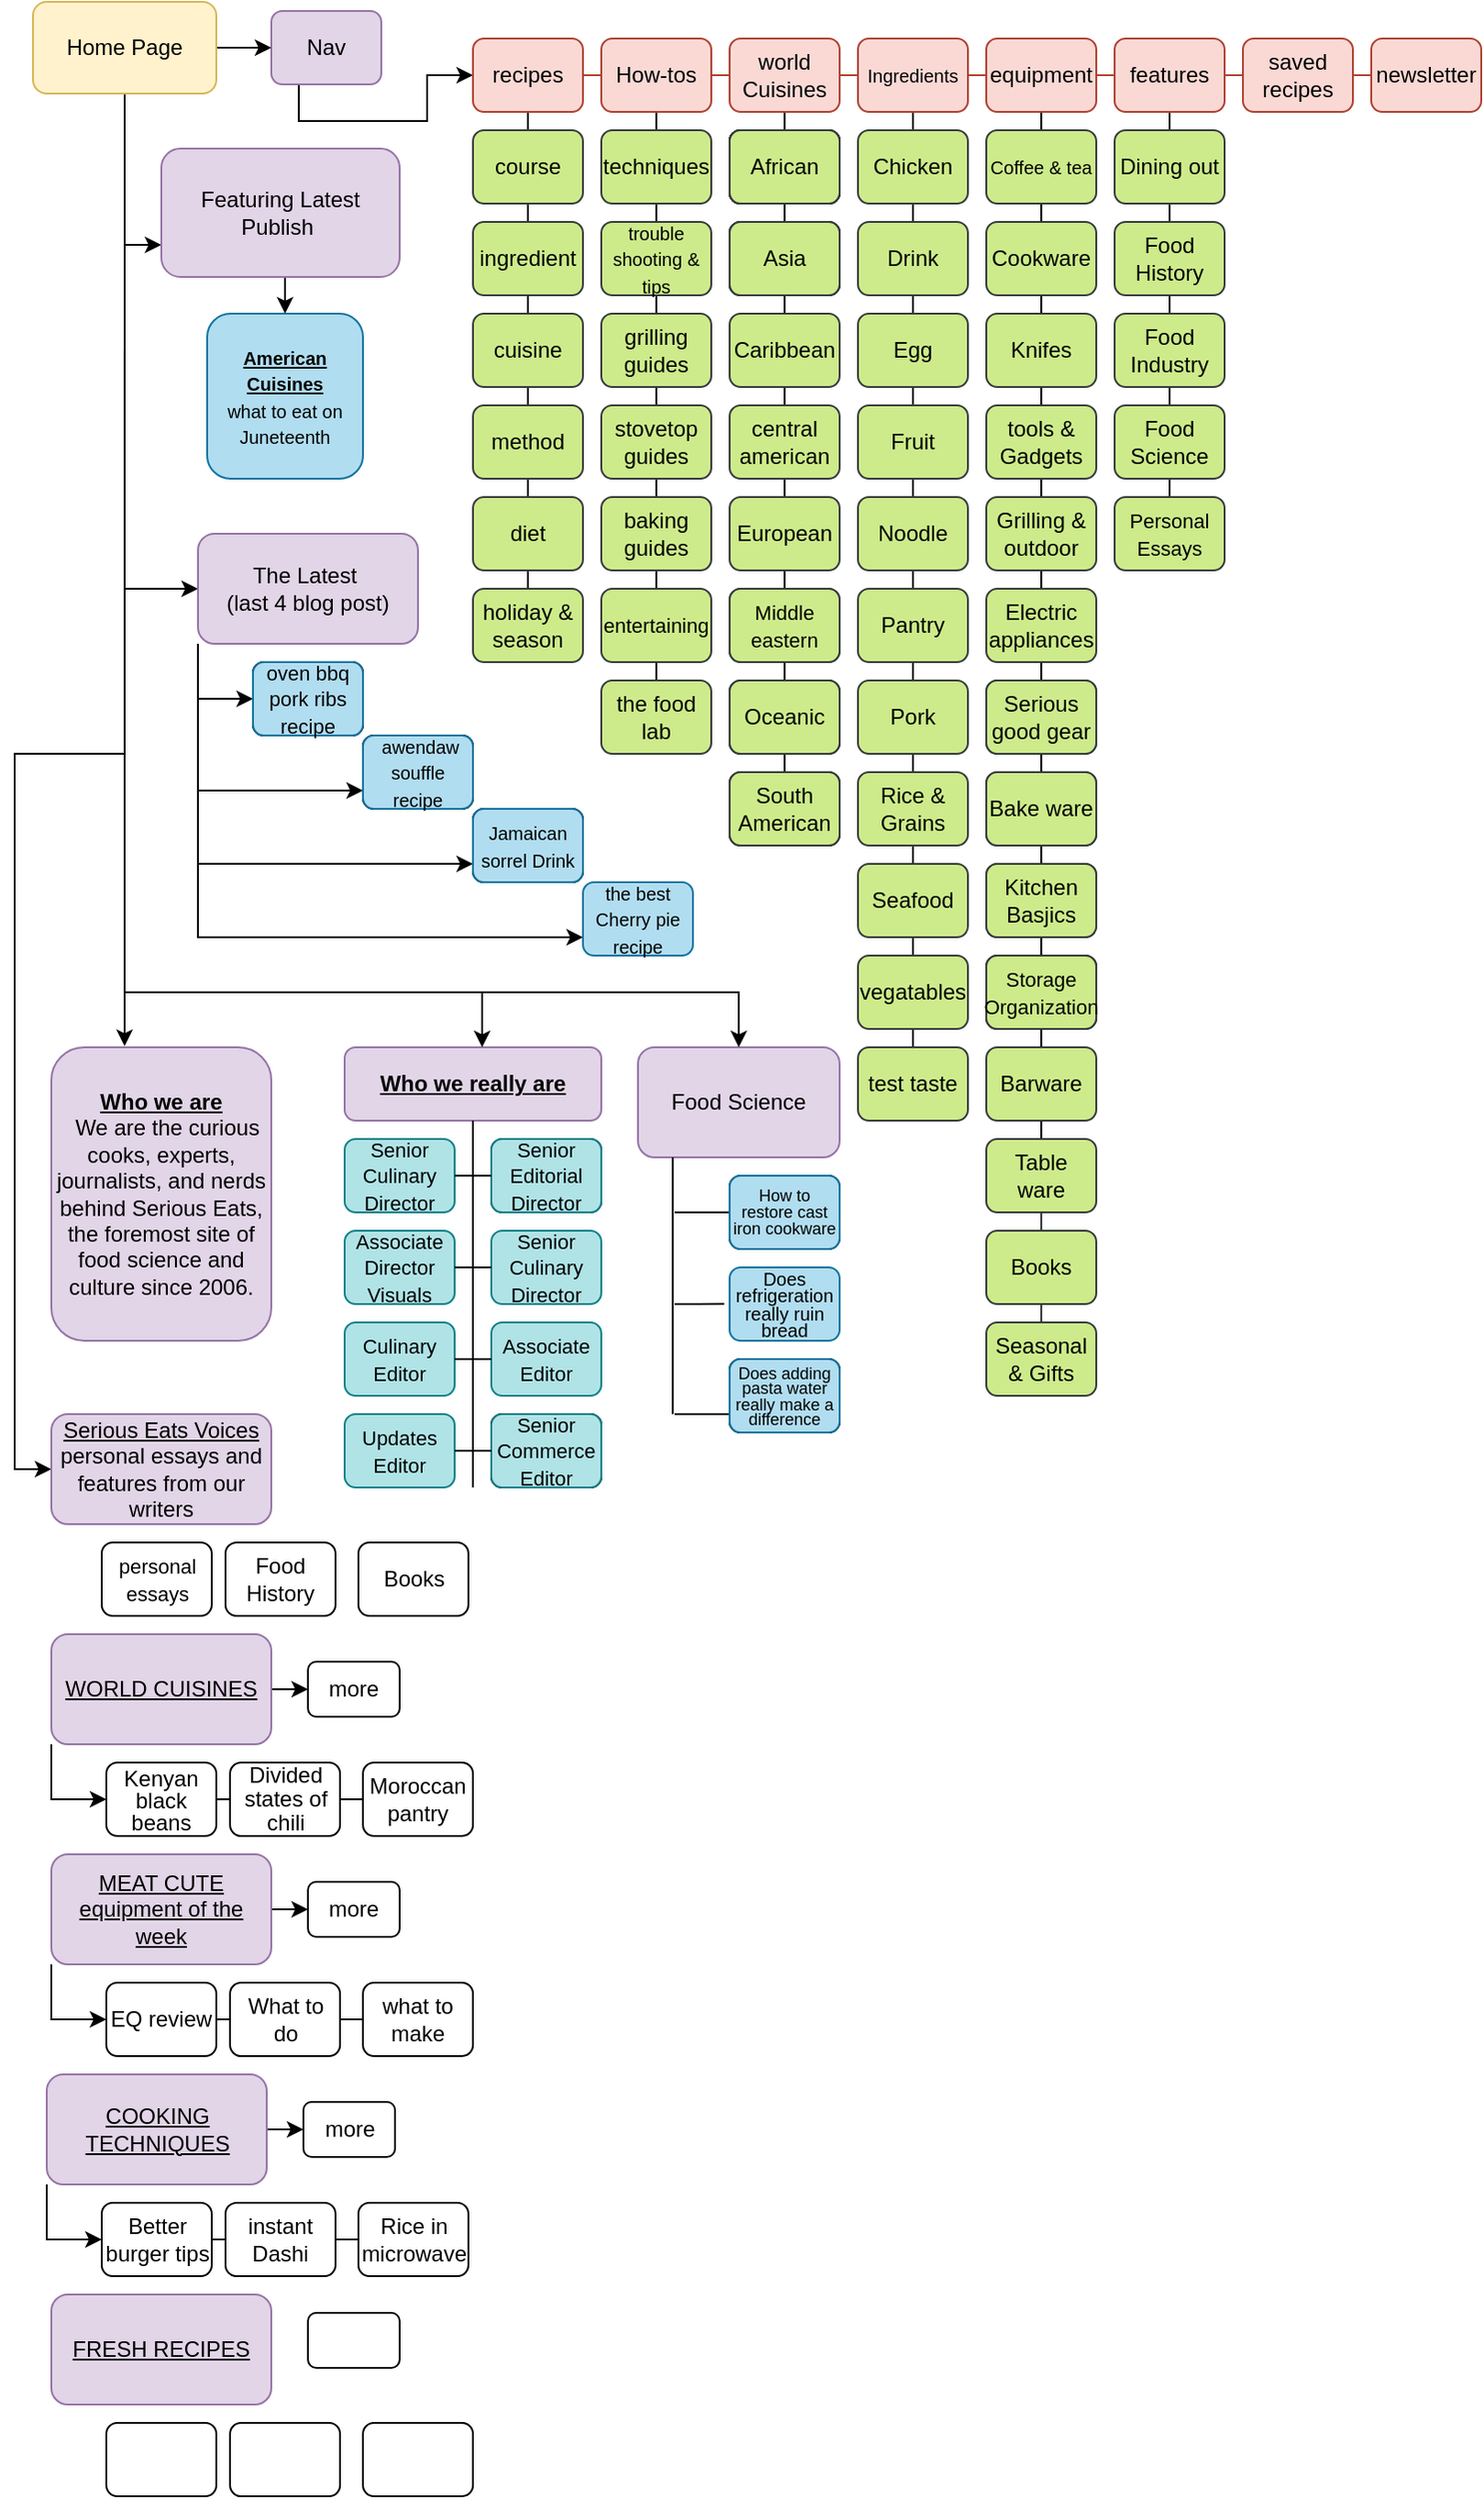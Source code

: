 <mxfile version="21.5.0" type="github">
  <diagram name="Page-1" id="UxIshtgka003ao0sYjYL">
    <mxGraphModel dx="1894" dy="438" grid="1" gridSize="10" guides="1" tooltips="1" connect="1" arrows="0" fold="1" page="1" pageScale="1" pageWidth="1100" pageHeight="1700" math="0" shadow="0">
      <root>
        <mxCell id="0" />
        <mxCell id="1" parent="0" />
        <mxCell id="VxDrKxtzlqHsqCCPACk3-21" style="edgeStyle=orthogonalEdgeStyle;rounded=0;orthogonalLoop=1;jettySize=auto;html=1;exitX=0.25;exitY=1;exitDx=0;exitDy=0;entryX=0;entryY=0.5;entryDx=0;entryDy=0;" parent="1" source="VxDrKxtzlqHsqCCPACk3-6" target="VxDrKxtzlqHsqCCPACk3-16" edge="1">
          <mxGeometry relative="1" as="geometry" />
        </mxCell>
        <mxCell id="VxDrKxtzlqHsqCCPACk3-6" value="Nav" style="rounded=1;whiteSpace=wrap;html=1;fillColor=#e1d5e7;strokeColor=#9673a6;" parent="1" vertex="1">
          <mxGeometry x="140" y="15" width="60" height="40" as="geometry" />
        </mxCell>
        <mxCell id="VxDrKxtzlqHsqCCPACk3-8" style="edgeStyle=orthogonalEdgeStyle;rounded=0;orthogonalLoop=1;jettySize=auto;html=1;exitX=1;exitY=0.5;exitDx=0;exitDy=0;entryX=0;entryY=0.5;entryDx=0;entryDy=0;" parent="1" source="VxDrKxtzlqHsqCCPACk3-7" target="VxDrKxtzlqHsqCCPACk3-6" edge="1">
          <mxGeometry relative="1" as="geometry" />
        </mxCell>
        <mxCell id="3FB7eA9qA6CasLgCEaDb-21" style="edgeStyle=orthogonalEdgeStyle;rounded=0;orthogonalLoop=1;jettySize=auto;html=1;exitX=0.5;exitY=1;exitDx=0;exitDy=0;entryX=0.75;entryY=1;entryDx=0;entryDy=0;" edge="1" parent="1" source="VxDrKxtzlqHsqCCPACk3-7" target="3FB7eA9qA6CasLgCEaDb-19">
          <mxGeometry relative="1" as="geometry" />
        </mxCell>
        <mxCell id="3FB7eA9qA6CasLgCEaDb-24" style="edgeStyle=orthogonalEdgeStyle;rounded=0;orthogonalLoop=1;jettySize=auto;html=1;exitX=0.5;exitY=1;exitDx=0;exitDy=0;entryX=0;entryY=0.5;entryDx=0;entryDy=0;" edge="1" parent="1" source="VxDrKxtzlqHsqCCPACk3-7" target="3FB7eA9qA6CasLgCEaDb-22">
          <mxGeometry relative="1" as="geometry" />
        </mxCell>
        <mxCell id="3FB7eA9qA6CasLgCEaDb-41" style="edgeStyle=orthogonalEdgeStyle;rounded=0;orthogonalLoop=1;jettySize=auto;html=1;exitX=0.5;exitY=1;exitDx=0;exitDy=0;entryX=0.333;entryY=-0.004;entryDx=0;entryDy=0;entryPerimeter=0;" edge="1" parent="1" source="VxDrKxtzlqHsqCCPACk3-7" target="3FB7eA9qA6CasLgCEaDb-40">
          <mxGeometry relative="1" as="geometry">
            <mxPoint x="30" y="560" as="targetPoint" />
            <Array as="points" />
          </mxGeometry>
        </mxCell>
        <mxCell id="3FB7eA9qA6CasLgCEaDb-93" style="edgeStyle=orthogonalEdgeStyle;rounded=0;orthogonalLoop=1;jettySize=auto;html=1;exitX=0.5;exitY=1;exitDx=0;exitDy=0;entryX=0;entryY=0.5;entryDx=0;entryDy=0;" edge="1" parent="1" source="VxDrKxtzlqHsqCCPACk3-7" target="3FB7eA9qA6CasLgCEaDb-92">
          <mxGeometry relative="1" as="geometry" />
        </mxCell>
        <mxCell id="VxDrKxtzlqHsqCCPACk3-7" value="Home Page" style="rounded=1;whiteSpace=wrap;html=1;fillColor=#fff2cc;strokeColor=#d6b656;" parent="1" vertex="1">
          <mxGeometry x="10" y="10" width="100" height="50" as="geometry" />
        </mxCell>
        <mxCell id="3FB7eA9qA6CasLgCEaDb-3" value="" style="endArrow=none;html=1;rounded=0;fillColor=#cdeb8b;strokeColor=#36393d;" edge="1" parent="1" source="3FB7eA9qA6CasLgCEaDb-2" target="VxDrKxtzlqHsqCCPACk3-121">
          <mxGeometry width="50" height="50" relative="1" as="geometry">
            <mxPoint x="450" y="720" as="sourcePoint" />
            <mxPoint x="500" y="670" as="targetPoint" />
          </mxGeometry>
        </mxCell>
        <mxCell id="3FB7eA9qA6CasLgCEaDb-15" value="" style="endArrow=none;html=1;rounded=0;exitX=0.5;exitY=1;exitDx=0;exitDy=0;" edge="1" parent="1" source="3FB7eA9qA6CasLgCEaDb-9" target="VxDrKxtzlqHsqCCPACk3-11">
          <mxGeometry width="50" height="50" relative="1" as="geometry">
            <mxPoint x="640" y="-22" as="sourcePoint" />
            <mxPoint x="570" y="230" as="targetPoint" />
            <Array as="points">
              <mxPoint x="630" y="70" />
              <mxPoint x="630" y="85" />
            </Array>
          </mxGeometry>
        </mxCell>
        <mxCell id="VxDrKxtzlqHsqCCPACk3-125" value="" style="endArrow=none;html=1;rounded=0;" parent="1" source="VxDrKxtzlqHsqCCPACk3-121" target="VxDrKxtzlqHsqCCPACk3-12" edge="1">
          <mxGeometry width="50" height="50" relative="1" as="geometry">
            <mxPoint x="740" y="410" as="sourcePoint" />
            <mxPoint x="620" y="390" as="targetPoint" />
          </mxGeometry>
        </mxCell>
        <mxCell id="VxDrKxtzlqHsqCCPACk3-93" value="" style="endArrow=none;html=1;rounded=0;" parent="1" source="VxDrKxtzlqHsqCCPACk3-90" target="VxDrKxtzlqHsqCCPACk3-13" edge="1">
          <mxGeometry width="50" height="50" relative="1" as="geometry">
            <mxPoint x="670" y="360" as="sourcePoint" />
            <mxPoint x="550" y="340" as="targetPoint" />
          </mxGeometry>
        </mxCell>
        <mxCell id="VxDrKxtzlqHsqCCPACk3-22" value="" style="endArrow=none;html=1;rounded=0;fillColor=#fad9d5;strokeColor=#ae4132;" parent="1" source="VxDrKxtzlqHsqCCPACk3-16" target="VxDrKxtzlqHsqCCPACk3-9" edge="1">
          <mxGeometry width="50" height="50" relative="1" as="geometry">
            <mxPoint x="450" y="190" as="sourcePoint" />
            <mxPoint x="500" y="140" as="targetPoint" />
          </mxGeometry>
        </mxCell>
        <mxCell id="VxDrKxtzlqHsqCCPACk3-33" value="" style="endArrow=none;html=1;rounded=0;" parent="1" source="VxDrKxtzlqHsqCCPACk3-32" target="VxDrKxtzlqHsqCCPACk3-16" edge="1">
          <mxGeometry width="50" height="50" relative="1" as="geometry">
            <mxPoint x="400" y="200" as="sourcePoint" />
            <mxPoint x="450" y="150" as="targetPoint" />
          </mxGeometry>
        </mxCell>
        <mxCell id="VxDrKxtzlqHsqCCPACk3-45" value="" style="endArrow=none;html=1;rounded=0;exitX=0.5;exitY=1;exitDx=0;exitDy=0;" parent="1" source="VxDrKxtzlqHsqCCPACk3-50" edge="1">
          <mxGeometry width="50" height="50" relative="1" as="geometry">
            <mxPoint x="540" y="200" as="sourcePoint" />
            <mxPoint x="420" y="70" as="targetPoint" />
            <Array as="points">
              <mxPoint x="420" y="460" />
              <mxPoint x="420" y="260" />
            </Array>
          </mxGeometry>
        </mxCell>
        <mxCell id="VxDrKxtzlqHsqCCPACk3-37" value="" style="endArrow=none;html=1;rounded=0;exitX=0.5;exitY=1;exitDx=0;exitDy=0;" parent="1" source="VxDrKxtzlqHsqCCPACk3-41" edge="1">
          <mxGeometry width="50" height="50" relative="1" as="geometry">
            <mxPoint x="470" y="200" as="sourcePoint" />
            <mxPoint x="350" y="70" as="targetPoint" />
          </mxGeometry>
        </mxCell>
        <mxCell id="VxDrKxtzlqHsqCCPACk3-25" value="course" style="rounded=1;whiteSpace=wrap;html=1;fillColor=#cdeb8b;strokeColor=#36393d;" parent="1" vertex="1">
          <mxGeometry x="250" y="80" width="60" height="40" as="geometry" />
        </mxCell>
        <mxCell id="VxDrKxtzlqHsqCCPACk3-26" value="ingredient" style="rounded=1;whiteSpace=wrap;html=1;fillColor=#cdeb8b;strokeColor=#36393d;" parent="1" vertex="1">
          <mxGeometry x="250" y="130" width="60" height="40" as="geometry" />
        </mxCell>
        <mxCell id="VxDrKxtzlqHsqCCPACk3-27" value="cuisine" style="rounded=1;whiteSpace=wrap;html=1;fillColor=#cdeb8b;strokeColor=#36393d;" parent="1" vertex="1">
          <mxGeometry x="250" y="180" width="60" height="40" as="geometry" />
        </mxCell>
        <mxCell id="VxDrKxtzlqHsqCCPACk3-28" style="edgeStyle=orthogonalEdgeStyle;rounded=0;orthogonalLoop=1;jettySize=auto;html=1;exitX=0.5;exitY=1;exitDx=0;exitDy=0;fillColor=#cdeb8b;strokeColor=#36393d;" parent="1" source="VxDrKxtzlqHsqCCPACk3-26" target="VxDrKxtzlqHsqCCPACk3-26" edge="1">
          <mxGeometry relative="1" as="geometry" />
        </mxCell>
        <mxCell id="VxDrKxtzlqHsqCCPACk3-29" style="edgeStyle=orthogonalEdgeStyle;rounded=0;orthogonalLoop=1;jettySize=auto;html=1;exitX=0.5;exitY=1;exitDx=0;exitDy=0;fillColor=#cdeb8b;strokeColor=#36393d;" parent="1" source="VxDrKxtzlqHsqCCPACk3-27" target="VxDrKxtzlqHsqCCPACk3-27" edge="1">
          <mxGeometry relative="1" as="geometry" />
        </mxCell>
        <mxCell id="VxDrKxtzlqHsqCCPACk3-30" value="method" style="rounded=1;whiteSpace=wrap;html=1;fillColor=#cdeb8b;strokeColor=#36393d;" parent="1" vertex="1">
          <mxGeometry x="250" y="230" width="60" height="40" as="geometry" />
        </mxCell>
        <mxCell id="VxDrKxtzlqHsqCCPACk3-31" value="diet" style="rounded=1;whiteSpace=wrap;html=1;fillColor=#cdeb8b;strokeColor=#36393d;" parent="1" vertex="1">
          <mxGeometry x="250" y="280" width="60" height="40" as="geometry" />
        </mxCell>
        <mxCell id="VxDrKxtzlqHsqCCPACk3-32" value="holiday &amp;amp; season" style="rounded=1;whiteSpace=wrap;html=1;fillColor=#cdeb8b;strokeColor=#36393d;" parent="1" vertex="1">
          <mxGeometry x="250" y="330" width="60" height="40" as="geometry" />
        </mxCell>
        <mxCell id="VxDrKxtzlqHsqCCPACk3-34" value="techniques" style="rounded=1;whiteSpace=wrap;html=1;fillColor=#cdeb8b;strokeColor=#36393d;" parent="1" vertex="1">
          <mxGeometry x="320" y="80" width="60" height="40" as="geometry" />
        </mxCell>
        <mxCell id="VxDrKxtzlqHsqCCPACk3-35" value="&lt;font style=&quot;font-size: 10px;&quot;&gt;trouble&lt;br&gt;shooting &amp;amp;&lt;br&gt;tips&lt;br&gt;&lt;/font&gt;" style="rounded=1;whiteSpace=wrap;html=1;fillColor=#cdeb8b;strokeColor=#36393d;" parent="1" vertex="1">
          <mxGeometry x="320" y="130" width="60" height="40" as="geometry" />
        </mxCell>
        <mxCell id="VxDrKxtzlqHsqCCPACk3-36" value="grilling guides" style="rounded=1;whiteSpace=wrap;html=1;fillColor=#cdeb8b;strokeColor=#36393d;" parent="1" vertex="1">
          <mxGeometry x="320" y="180" width="60" height="40" as="geometry" />
        </mxCell>
        <mxCell id="VxDrKxtzlqHsqCCPACk3-38" value="stovetop guides" style="rounded=1;whiteSpace=wrap;html=1;fillColor=#cdeb8b;strokeColor=#36393d;" parent="1" vertex="1">
          <mxGeometry x="320" y="230" width="60" height="40" as="geometry" />
        </mxCell>
        <mxCell id="VxDrKxtzlqHsqCCPACk3-39" value="baking guides" style="rounded=1;whiteSpace=wrap;html=1;fillColor=#cdeb8b;strokeColor=#36393d;" parent="1" vertex="1">
          <mxGeometry x="320" y="280" width="60" height="40" as="geometry" />
        </mxCell>
        <mxCell id="VxDrKxtzlqHsqCCPACk3-40" value="&lt;font style=&quot;font-size: 11px;&quot;&gt;entertaining&lt;/font&gt;" style="rounded=1;whiteSpace=wrap;html=1;fillColor=#cdeb8b;strokeColor=#36393d;" parent="1" vertex="1">
          <mxGeometry x="320" y="330" width="60" height="40" as="geometry" />
        </mxCell>
        <mxCell id="VxDrKxtzlqHsqCCPACk3-41" value="the food lab" style="rounded=1;whiteSpace=wrap;html=1;fillColor=#cdeb8b;strokeColor=#36393d;" parent="1" vertex="1">
          <mxGeometry x="320" y="380" width="60" height="40" as="geometry" />
        </mxCell>
        <mxCell id="VxDrKxtzlqHsqCCPACk3-43" value="African" style="rounded=1;whiteSpace=wrap;html=1;fillColor=#cdeb8b;strokeColor=#36393d;" parent="1" vertex="1">
          <mxGeometry x="390" y="80" width="60" height="40" as="geometry" />
        </mxCell>
        <mxCell id="VxDrKxtzlqHsqCCPACk3-44" value="&lt;font style=&quot;font-size: 12px;&quot;&gt;Asia&lt;br&gt;&lt;/font&gt;" style="rounded=1;whiteSpace=wrap;html=1;fillColor=#cdeb8b;strokeColor=#36393d;" parent="1" vertex="1">
          <mxGeometry x="390" y="130" width="60" height="40" as="geometry" />
        </mxCell>
        <mxCell id="VxDrKxtzlqHsqCCPACk3-46" value="Caribbean" style="rounded=1;whiteSpace=wrap;html=1;fillColor=#cdeb8b;strokeColor=#36393d;" parent="1" vertex="1">
          <mxGeometry x="390" y="180" width="60" height="40" as="geometry" />
        </mxCell>
        <mxCell id="VxDrKxtzlqHsqCCPACk3-47" value="central american" style="rounded=1;whiteSpace=wrap;html=1;fillColor=#cdeb8b;strokeColor=#36393d;" parent="1" vertex="1">
          <mxGeometry x="390" y="230" width="60" height="40" as="geometry" />
        </mxCell>
        <mxCell id="VxDrKxtzlqHsqCCPACk3-48" value="European" style="rounded=1;whiteSpace=wrap;html=1;fillColor=#cdeb8b;strokeColor=#36393d;" parent="1" vertex="1">
          <mxGeometry x="390" y="280" width="60" height="40" as="geometry" />
        </mxCell>
        <mxCell id="VxDrKxtzlqHsqCCPACk3-49" value="&lt;font style=&quot;font-size: 11px;&quot;&gt;Middle eastern&lt;/font&gt;" style="rounded=1;whiteSpace=wrap;html=1;fillColor=#cdeb8b;strokeColor=#36393d;" parent="1" vertex="1">
          <mxGeometry x="390" y="330" width="60" height="40" as="geometry" />
        </mxCell>
        <mxCell id="VxDrKxtzlqHsqCCPACk3-50" value="North American" style="rounded=1;whiteSpace=wrap;html=1;fillColor=#cdeb8b;strokeColor=#36393d;" parent="1" vertex="1">
          <mxGeometry x="390" y="380" width="60" height="40" as="geometry" />
        </mxCell>
        <mxCell id="VxDrKxtzlqHsqCCPACk3-51" value="Oceanic" style="rounded=1;whiteSpace=wrap;html=1;fillColor=#cdeb8b;strokeColor=#36393d;" parent="1" vertex="1">
          <mxGeometry x="390" y="430" width="60" height="40" as="geometry" />
        </mxCell>
        <mxCell id="VxDrKxtzlqHsqCCPACk3-57" value="Oceanic" style="rounded=1;whiteSpace=wrap;html=1;fillColor=#cdeb8b;strokeColor=#36393d;" parent="1" vertex="1">
          <mxGeometry x="390" y="430" width="60" height="40" as="geometry" />
        </mxCell>
        <mxCell id="VxDrKxtzlqHsqCCPACk3-58" value="North American" style="rounded=1;whiteSpace=wrap;html=1;fillColor=#cdeb8b;strokeColor=#36393d;" parent="1" vertex="1">
          <mxGeometry x="390" y="380" width="60" height="40" as="geometry" />
        </mxCell>
        <mxCell id="VxDrKxtzlqHsqCCPACk3-59" value="&lt;font style=&quot;font-size: 11px;&quot;&gt;Middle eastern&lt;/font&gt;" style="rounded=1;whiteSpace=wrap;html=1;fillColor=#cdeb8b;strokeColor=#36393d;" parent="1" vertex="1">
          <mxGeometry x="390" y="330" width="60" height="40" as="geometry" />
        </mxCell>
        <mxCell id="VxDrKxtzlqHsqCCPACk3-65" value="African" style="rounded=1;whiteSpace=wrap;html=1;fillColor=#cdeb8b;strokeColor=#36393d;" parent="1" vertex="1">
          <mxGeometry x="390" y="80" width="60" height="40" as="geometry" />
        </mxCell>
        <mxCell id="VxDrKxtzlqHsqCCPACk3-66" value="African" style="rounded=1;whiteSpace=wrap;html=1;fillColor=#cdeb8b;strokeColor=#36393d;" parent="1" vertex="1">
          <mxGeometry x="390" y="80" width="60" height="40" as="geometry" />
        </mxCell>
        <mxCell id="VxDrKxtzlqHsqCCPACk3-67" value="African" style="rounded=1;whiteSpace=wrap;html=1;fillColor=#cdeb8b;strokeColor=#36393d;" parent="1" vertex="1">
          <mxGeometry x="390" y="80" width="60" height="40" as="geometry" />
        </mxCell>
        <mxCell id="VxDrKxtzlqHsqCCPACk3-68" value="African" style="rounded=1;whiteSpace=wrap;html=1;fillColor=#cdeb8b;strokeColor=#36393d;" parent="1" vertex="1">
          <mxGeometry x="390" y="80" width="60" height="40" as="geometry" />
        </mxCell>
        <mxCell id="VxDrKxtzlqHsqCCPACk3-69" value="African" style="rounded=1;whiteSpace=wrap;html=1;fillColor=#cdeb8b;strokeColor=#36393d;" parent="1" vertex="1">
          <mxGeometry x="390" y="80" width="60" height="40" as="geometry" />
        </mxCell>
        <mxCell id="VxDrKxtzlqHsqCCPACk3-70" value="African" style="rounded=1;whiteSpace=wrap;html=1;fillColor=#cdeb8b;strokeColor=#36393d;" parent="1" vertex="1">
          <mxGeometry x="390" y="80" width="60" height="40" as="geometry" />
        </mxCell>
        <mxCell id="VxDrKxtzlqHsqCCPACk3-71" value="&lt;font style=&quot;font-size: 12px;&quot;&gt;Asia&lt;br&gt;&lt;/font&gt;" style="rounded=1;whiteSpace=wrap;html=1;fillColor=#cdeb8b;strokeColor=#36393d;" parent="1" vertex="1">
          <mxGeometry x="390" y="130" width="60" height="40" as="geometry" />
        </mxCell>
        <mxCell id="VxDrKxtzlqHsqCCPACk3-72" value="African" style="rounded=1;whiteSpace=wrap;html=1;fillColor=#cdeb8b;strokeColor=#36393d;" parent="1" vertex="1">
          <mxGeometry x="390" y="80" width="60" height="40" as="geometry" />
        </mxCell>
        <mxCell id="VxDrKxtzlqHsqCCPACk3-73" value="&lt;font style=&quot;font-size: 12px;&quot;&gt;Asia&lt;br&gt;&lt;/font&gt;" style="rounded=1;whiteSpace=wrap;html=1;fillColor=#cdeb8b;strokeColor=#36393d;" parent="1" vertex="1">
          <mxGeometry x="390" y="130" width="60" height="40" as="geometry" />
        </mxCell>
        <mxCell id="VxDrKxtzlqHsqCCPACk3-74" value="African" style="rounded=1;whiteSpace=wrap;html=1;fillColor=#cdeb8b;strokeColor=#36393d;" parent="1" vertex="1">
          <mxGeometry x="390" y="80" width="60" height="40" as="geometry" />
        </mxCell>
        <mxCell id="VxDrKxtzlqHsqCCPACk3-75" value="&lt;font style=&quot;font-size: 12px;&quot;&gt;Asia&lt;br&gt;&lt;/font&gt;" style="rounded=1;whiteSpace=wrap;html=1;fillColor=#cdeb8b;strokeColor=#36393d;" parent="1" vertex="1">
          <mxGeometry x="390" y="130" width="60" height="40" as="geometry" />
        </mxCell>
        <mxCell id="VxDrKxtzlqHsqCCPACk3-76" value="African" style="rounded=1;whiteSpace=wrap;html=1;fillColor=#cdeb8b;strokeColor=#36393d;" parent="1" vertex="1">
          <mxGeometry x="390" y="80" width="60" height="40" as="geometry" />
        </mxCell>
        <mxCell id="VxDrKxtzlqHsqCCPACk3-77" value="&lt;font style=&quot;font-size: 12px;&quot;&gt;Asia&lt;br&gt;&lt;/font&gt;" style="rounded=1;whiteSpace=wrap;html=1;fillColor=#cdeb8b;strokeColor=#36393d;" parent="1" vertex="1">
          <mxGeometry x="390" y="130" width="60" height="40" as="geometry" />
        </mxCell>
        <mxCell id="VxDrKxtzlqHsqCCPACk3-78" value="South American" style="rounded=1;whiteSpace=wrap;html=1;fillColor=#cdeb8b;strokeColor=#36393d;" parent="1" vertex="1">
          <mxGeometry x="390" y="430" width="60" height="40" as="geometry" />
        </mxCell>
        <mxCell id="VxDrKxtzlqHsqCCPACk3-79" value="Oceanic" style="rounded=1;whiteSpace=wrap;html=1;fillColor=#cdeb8b;strokeColor=#36393d;" parent="1" vertex="1">
          <mxGeometry x="390" y="380" width="60" height="40" as="geometry" />
        </mxCell>
        <mxCell id="VxDrKxtzlqHsqCCPACk3-9" value="newsletter" style="rounded=1;whiteSpace=wrap;html=1;fillColor=#fad9d5;strokeColor=#ae4132;" parent="1" vertex="1">
          <mxGeometry x="740" y="30" width="60" height="40" as="geometry" />
        </mxCell>
        <mxCell id="VxDrKxtzlqHsqCCPACk3-10" value="saved recipes" style="rounded=1;whiteSpace=wrap;html=1;fillColor=#fad9d5;strokeColor=#ae4132;" parent="1" vertex="1">
          <mxGeometry x="670" y="30" width="60" height="40" as="geometry" />
        </mxCell>
        <mxCell id="VxDrKxtzlqHsqCCPACk3-11" value="features" style="rounded=1;whiteSpace=wrap;html=1;fillColor=#fad9d5;strokeColor=#ae4132;" parent="1" vertex="1">
          <mxGeometry x="600" y="30" width="60" height="40" as="geometry" />
        </mxCell>
        <mxCell id="VxDrKxtzlqHsqCCPACk3-12" value="equipment" style="rounded=1;whiteSpace=wrap;html=1;fillColor=#fad9d5;strokeColor=#ae4132;" parent="1" vertex="1">
          <mxGeometry x="530" y="30" width="60" height="40" as="geometry" />
        </mxCell>
        <mxCell id="VxDrKxtzlqHsqCCPACk3-14" value="world Cuisines" style="rounded=1;whiteSpace=wrap;html=1;fillColor=#fad9d5;strokeColor=#ae4132;" parent="1" vertex="1">
          <mxGeometry x="390" y="30" width="60" height="40" as="geometry" />
        </mxCell>
        <mxCell id="VxDrKxtzlqHsqCCPACk3-15" value="How-tos" style="rounded=1;whiteSpace=wrap;html=1;fillColor=#fad9d5;strokeColor=#ae4132;" parent="1" vertex="1">
          <mxGeometry x="320" y="30" width="60" height="40" as="geometry" />
        </mxCell>
        <mxCell id="VxDrKxtzlqHsqCCPACk3-16" value="recipes" style="rounded=1;whiteSpace=wrap;html=1;fillColor=#fad9d5;strokeColor=#ae4132;" parent="1" vertex="1">
          <mxGeometry x="250" y="30" width="60" height="40" as="geometry" />
        </mxCell>
        <mxCell id="VxDrKxtzlqHsqCCPACk3-80" value="Rice &amp;amp; Grains" style="rounded=1;whiteSpace=wrap;html=1;fillColor=#cdeb8b;strokeColor=#36393d;" parent="1" vertex="1">
          <mxGeometry x="460" y="430" width="60" height="40" as="geometry" />
        </mxCell>
        <mxCell id="VxDrKxtzlqHsqCCPACk3-81" value="Pork" style="rounded=1;whiteSpace=wrap;html=1;fillColor=#cdeb8b;strokeColor=#36393d;" parent="1" vertex="1">
          <mxGeometry x="460" y="380" width="60" height="40" as="geometry" />
        </mxCell>
        <mxCell id="VxDrKxtzlqHsqCCPACk3-82" value="&lt;font style=&quot;font-size: 12px;&quot;&gt;Pantry&lt;/font&gt;" style="rounded=1;whiteSpace=wrap;html=1;fillColor=#cdeb8b;strokeColor=#36393d;" parent="1" vertex="1">
          <mxGeometry x="460" y="330" width="60" height="40" as="geometry" />
        </mxCell>
        <mxCell id="VxDrKxtzlqHsqCCPACk3-83" value="Noodle" style="rounded=1;whiteSpace=wrap;html=1;fillColor=#cdeb8b;strokeColor=#36393d;" parent="1" vertex="1">
          <mxGeometry x="460" y="280" width="60" height="40" as="geometry" />
        </mxCell>
        <mxCell id="VxDrKxtzlqHsqCCPACk3-84" value="Fruit" style="rounded=1;whiteSpace=wrap;html=1;fillColor=#cdeb8b;strokeColor=#36393d;" parent="1" vertex="1">
          <mxGeometry x="460" y="230" width="60" height="40" as="geometry" />
        </mxCell>
        <mxCell id="VxDrKxtzlqHsqCCPACk3-85" value="Egg" style="rounded=1;whiteSpace=wrap;html=1;fillColor=#cdeb8b;strokeColor=#36393d;" parent="1" vertex="1">
          <mxGeometry x="460" y="180" width="60" height="40" as="geometry" />
        </mxCell>
        <mxCell id="VxDrKxtzlqHsqCCPACk3-86" value="&lt;font style=&quot;font-size: 12px;&quot;&gt;Drink&lt;br&gt;&lt;/font&gt;" style="rounded=1;whiteSpace=wrap;html=1;fillColor=#cdeb8b;strokeColor=#36393d;" parent="1" vertex="1">
          <mxGeometry x="460" y="130" width="60" height="40" as="geometry" />
        </mxCell>
        <mxCell id="VxDrKxtzlqHsqCCPACk3-87" value="Chicken" style="rounded=1;whiteSpace=wrap;html=1;container=0;fillColor=#cdeb8b;strokeColor=#36393d;" parent="1" vertex="1">
          <mxGeometry x="460" y="80" width="60" height="40" as="geometry" />
        </mxCell>
        <mxCell id="VxDrKxtzlqHsqCCPACk3-89" value="Seafood" style="rounded=1;whiteSpace=wrap;html=1;flipH=0;flipV=0;fillColor=#cdeb8b;strokeColor=#36393d;" parent="1" vertex="1">
          <mxGeometry x="460" y="480" width="60" height="40" as="geometry" />
        </mxCell>
        <mxCell id="VxDrKxtzlqHsqCCPACk3-90" value="test taste" style="rounded=1;whiteSpace=wrap;html=1;flipH=0;flipV=0;fillColor=#cdeb8b;strokeColor=#36393d;" parent="1" vertex="1">
          <mxGeometry x="460" y="580" width="60" height="40" as="geometry" />
        </mxCell>
        <mxCell id="VxDrKxtzlqHsqCCPACk3-91" value="vegatables" style="rounded=1;whiteSpace=wrap;html=1;flipH=0;flipV=0;fillColor=#cdeb8b;strokeColor=#36393d;" parent="1" vertex="1">
          <mxGeometry x="460" y="530" width="60" height="40" as="geometry" />
        </mxCell>
        <mxCell id="VxDrKxtzlqHsqCCPACk3-92" style="edgeStyle=orthogonalEdgeStyle;rounded=0;orthogonalLoop=1;jettySize=auto;html=1;exitX=0.5;exitY=1;exitDx=0;exitDy=0;fillColor=#cdeb8b;strokeColor=#36393d;" parent="1" source="VxDrKxtzlqHsqCCPACk3-91" target="VxDrKxtzlqHsqCCPACk3-91" edge="1">
          <mxGeometry relative="1" as="geometry" />
        </mxCell>
        <mxCell id="VxDrKxtzlqHsqCCPACk3-13" value="&lt;font style=&quot;font-size: 10px;&quot;&gt;Ingredients&lt;/font&gt;" style="rounded=1;whiteSpace=wrap;html=1;fillColor=#fad9d5;strokeColor=#ae4132;" parent="1" vertex="1">
          <mxGeometry x="460" y="30" width="60" height="40" as="geometry" />
        </mxCell>
        <mxCell id="3FB7eA9qA6CasLgCEaDb-2" value="Seasonal &amp;amp; Gifts" style="rounded=1;whiteSpace=wrap;html=1;flipH=0;flipV=0;fillColor=#cdeb8b;strokeColor=#36393d;" vertex="1" parent="1">
          <mxGeometry x="530" y="730" width="60" height="40" as="geometry" />
        </mxCell>
        <mxCell id="3FB7eA9qA6CasLgCEaDb-1" value="Books" style="rounded=1;whiteSpace=wrap;html=1;flipH=0;flipV=0;fillColor=#cdeb8b;strokeColor=#36393d;" vertex="1" parent="1">
          <mxGeometry x="530" y="680" width="60" height="40" as="geometry" />
        </mxCell>
        <mxCell id="VxDrKxtzlqHsqCCPACk3-112" value="Kitchen Basjics" style="rounded=1;whiteSpace=wrap;html=1;fillColor=#cdeb8b;strokeColor=#36393d;" parent="1" vertex="1">
          <mxGeometry x="530" y="480" width="60" height="40" as="geometry" />
        </mxCell>
        <mxCell id="VxDrKxtzlqHsqCCPACk3-113" value="Bake ware" style="rounded=1;whiteSpace=wrap;html=1;fillColor=#cdeb8b;strokeColor=#36393d;" parent="1" vertex="1">
          <mxGeometry x="530" y="430" width="60" height="40" as="geometry" />
        </mxCell>
        <mxCell id="VxDrKxtzlqHsqCCPACk3-114" value="&lt;font style=&quot;font-size: 12px;&quot;&gt;Serious good gear&lt;/font&gt;" style="rounded=1;whiteSpace=wrap;html=1;fillColor=#cdeb8b;strokeColor=#36393d;" parent="1" vertex="1">
          <mxGeometry x="530" y="380" width="60" height="40" as="geometry" />
        </mxCell>
        <mxCell id="VxDrKxtzlqHsqCCPACk3-115" value="Electric appliances" style="rounded=1;whiteSpace=wrap;html=1;fillColor=#cdeb8b;strokeColor=#36393d;" parent="1" vertex="1">
          <mxGeometry x="530" y="330" width="60" height="40" as="geometry" />
        </mxCell>
        <mxCell id="VxDrKxtzlqHsqCCPACk3-116" value="Grilling &amp;amp; outdoor" style="rounded=1;whiteSpace=wrap;html=1;fillColor=#cdeb8b;strokeColor=#36393d;" parent="1" vertex="1">
          <mxGeometry x="530" y="280" width="60" height="40" as="geometry" />
        </mxCell>
        <mxCell id="VxDrKxtzlqHsqCCPACk3-117" value="tools &amp;amp; Gadgets" style="rounded=1;whiteSpace=wrap;html=1;fillColor=#cdeb8b;strokeColor=#36393d;" parent="1" vertex="1">
          <mxGeometry x="530" y="230" width="60" height="40" as="geometry" />
        </mxCell>
        <mxCell id="VxDrKxtzlqHsqCCPACk3-118" value="&lt;font style=&quot;font-size: 12px;&quot;&gt;Knifes&lt;br&gt;&lt;/font&gt;" style="rounded=1;whiteSpace=wrap;html=1;fillColor=#cdeb8b;strokeColor=#36393d;" parent="1" vertex="1">
          <mxGeometry x="530" y="180" width="60" height="40" as="geometry" />
        </mxCell>
        <mxCell id="VxDrKxtzlqHsqCCPACk3-119" value="Cookware" style="rounded=1;whiteSpace=wrap;html=1;container=0;fillColor=#cdeb8b;strokeColor=#36393d;" parent="1" vertex="1">
          <mxGeometry x="530" y="130" width="60" height="40" as="geometry" />
        </mxCell>
        <mxCell id="VxDrKxtzlqHsqCCPACk3-120" value="&lt;font style=&quot;font-size: 11px;&quot;&gt;Storage Organization&lt;/font&gt;" style="rounded=1;whiteSpace=wrap;html=1;flipH=0;flipV=0;fillColor=#cdeb8b;strokeColor=#36393d;" parent="1" vertex="1">
          <mxGeometry x="530" y="530" width="60" height="40" as="geometry" />
        </mxCell>
        <mxCell id="VxDrKxtzlqHsqCCPACk3-121" value="Table ware" style="rounded=1;whiteSpace=wrap;html=1;flipH=0;flipV=0;fillColor=#cdeb8b;strokeColor=#36393d;" parent="1" vertex="1">
          <mxGeometry x="530" y="630" width="60" height="40" as="geometry" />
        </mxCell>
        <mxCell id="VxDrKxtzlqHsqCCPACk3-122" value="Barware" style="rounded=1;whiteSpace=wrap;html=1;flipH=0;flipV=0;fillColor=#cdeb8b;strokeColor=#36393d;" parent="1" vertex="1">
          <mxGeometry x="530" y="580" width="60" height="40" as="geometry" />
        </mxCell>
        <mxCell id="VxDrKxtzlqHsqCCPACk3-123" style="edgeStyle=orthogonalEdgeStyle;rounded=0;orthogonalLoop=1;jettySize=auto;html=1;exitX=0.5;exitY=1;exitDx=0;exitDy=0;fillColor=#cdeb8b;strokeColor=#36393d;" parent="1" source="VxDrKxtzlqHsqCCPACk3-122" target="VxDrKxtzlqHsqCCPACk3-122" edge="1">
          <mxGeometry relative="1" as="geometry" />
        </mxCell>
        <mxCell id="VxDrKxtzlqHsqCCPACk3-124" value="&lt;font style=&quot;font-size: 10px;&quot;&gt;Coffee &amp;amp; tea&lt;/font&gt;" style="rounded=1;whiteSpace=wrap;html=1;fillColor=#cdeb8b;strokeColor=#36393d;" parent="1" vertex="1">
          <mxGeometry x="530" y="80" width="60" height="40" as="geometry" />
        </mxCell>
        <mxCell id="3FB7eA9qA6CasLgCEaDb-4" value="&lt;font style=&quot;font-size: 11px;&quot;&gt;Storage Organization&lt;/font&gt;" style="rounded=1;whiteSpace=wrap;html=1;flipH=0;flipV=0;fillColor=#cdeb8b;strokeColor=#36393d;" vertex="1" parent="1">
          <mxGeometry x="530" y="530" width="60" height="40" as="geometry" />
        </mxCell>
        <mxCell id="3FB7eA9qA6CasLgCEaDb-5" value="&lt;font style=&quot;font-size: 11px;&quot;&gt;Storage Organization&lt;/font&gt;" style="rounded=1;whiteSpace=wrap;html=1;flipH=0;flipV=0;fillColor=#cdeb8b;strokeColor=#36393d;" vertex="1" parent="1">
          <mxGeometry x="530" y="530" width="60" height="40" as="geometry" />
        </mxCell>
        <mxCell id="3FB7eA9qA6CasLgCEaDb-6" value="Kitchen Basjics" style="rounded=1;whiteSpace=wrap;html=1;fillColor=#cdeb8b;strokeColor=#36393d;" vertex="1" parent="1">
          <mxGeometry x="530" y="480" width="60" height="40" as="geometry" />
        </mxCell>
        <mxCell id="3FB7eA9qA6CasLgCEaDb-7" value="Bake ware" style="rounded=1;whiteSpace=wrap;html=1;fillColor=#cdeb8b;strokeColor=#36393d;" vertex="1" parent="1">
          <mxGeometry x="530" y="430" width="60" height="40" as="geometry" />
        </mxCell>
        <mxCell id="3FB7eA9qA6CasLgCEaDb-8" value="&lt;font style=&quot;font-size: 12px;&quot;&gt;Serious good gear&lt;/font&gt;" style="rounded=1;whiteSpace=wrap;html=1;fillColor=#cdeb8b;strokeColor=#36393d;" vertex="1" parent="1">
          <mxGeometry x="530" y="380" width="60" height="40" as="geometry" />
        </mxCell>
        <mxCell id="3FB7eA9qA6CasLgCEaDb-9" value="&lt;font style=&quot;font-size: 11px;&quot;&gt;Personal Essays&lt;/font&gt;" style="rounded=1;whiteSpace=wrap;html=1;flipH=0;flipV=0;fillColor=#cdeb8b;strokeColor=#36393d;" vertex="1" parent="1">
          <mxGeometry x="600" y="280" width="60" height="40" as="geometry" />
        </mxCell>
        <mxCell id="3FB7eA9qA6CasLgCEaDb-10" value="Food Science" style="rounded=1;whiteSpace=wrap;html=1;fillColor=#cdeb8b;strokeColor=#36393d;" vertex="1" parent="1">
          <mxGeometry x="600" y="230" width="60" height="40" as="geometry" />
        </mxCell>
        <mxCell id="3FB7eA9qA6CasLgCEaDb-11" value="Food Industry" style="rounded=1;whiteSpace=wrap;html=1;fillColor=#cdeb8b;strokeColor=#36393d;" vertex="1" parent="1">
          <mxGeometry x="600" y="180" width="60" height="40" as="geometry" />
        </mxCell>
        <mxCell id="3FB7eA9qA6CasLgCEaDb-12" value="&lt;font style=&quot;font-size: 12px;&quot;&gt;Food History&lt;/font&gt;" style="rounded=1;whiteSpace=wrap;html=1;fillColor=#cdeb8b;strokeColor=#36393d;" vertex="1" parent="1">
          <mxGeometry x="600" y="130" width="60" height="40" as="geometry" />
        </mxCell>
        <mxCell id="3FB7eA9qA6CasLgCEaDb-13" value="Dining out" style="rounded=1;whiteSpace=wrap;html=1;container=0;fillColor=#cdeb8b;strokeColor=#36393d;" vertex="1" parent="1">
          <mxGeometry x="600" y="80" width="60" height="40" as="geometry" />
        </mxCell>
        <mxCell id="3FB7eA9qA6CasLgCEaDb-44" style="edgeStyle=orthogonalEdgeStyle;rounded=0;orthogonalLoop=1;jettySize=auto;html=1;exitX=1;exitY=0.5;exitDx=0;exitDy=0;entryX=0.5;entryY=0;entryDx=0;entryDy=0;" edge="1" parent="1" source="3FB7eA9qA6CasLgCEaDb-19" target="3FB7eA9qA6CasLgCEaDb-43">
          <mxGeometry relative="1" as="geometry" />
        </mxCell>
        <mxCell id="3FB7eA9qA6CasLgCEaDb-19" value="Featuring Latest Publish&amp;nbsp;" style="rounded=1;whiteSpace=wrap;html=1;fillColor=#e1d5e7;strokeColor=#9673a6;direction=south;" vertex="1" parent="1">
          <mxGeometry x="80" y="90" width="130" height="70" as="geometry" />
        </mxCell>
        <mxCell id="3FB7eA9qA6CasLgCEaDb-20" style="edgeStyle=orthogonalEdgeStyle;rounded=0;orthogonalLoop=1;jettySize=auto;html=1;exitX=0.5;exitY=1;exitDx=0;exitDy=0;" edge="1" parent="1" source="VxDrKxtzlqHsqCCPACk3-6" target="VxDrKxtzlqHsqCCPACk3-6">
          <mxGeometry relative="1" as="geometry" />
        </mxCell>
        <mxCell id="3FB7eA9qA6CasLgCEaDb-30" style="edgeStyle=orthogonalEdgeStyle;rounded=0;orthogonalLoop=1;jettySize=auto;html=1;exitX=0;exitY=1;exitDx=0;exitDy=0;entryX=0;entryY=0.5;entryDx=0;entryDy=0;" edge="1" parent="1" source="3FB7eA9qA6CasLgCEaDb-22" target="3FB7eA9qA6CasLgCEaDb-25">
          <mxGeometry relative="1" as="geometry" />
        </mxCell>
        <mxCell id="3FB7eA9qA6CasLgCEaDb-31" style="edgeStyle=orthogonalEdgeStyle;rounded=0;orthogonalLoop=1;jettySize=auto;html=1;exitX=0;exitY=1;exitDx=0;exitDy=0;entryX=0;entryY=0.75;entryDx=0;entryDy=0;" edge="1" parent="1" source="3FB7eA9qA6CasLgCEaDb-22" target="3FB7eA9qA6CasLgCEaDb-26">
          <mxGeometry relative="1" as="geometry" />
        </mxCell>
        <mxCell id="3FB7eA9qA6CasLgCEaDb-32" style="edgeStyle=orthogonalEdgeStyle;rounded=0;orthogonalLoop=1;jettySize=auto;html=1;exitX=0;exitY=1;exitDx=0;exitDy=0;entryX=0;entryY=0.75;entryDx=0;entryDy=0;" edge="1" parent="1" source="3FB7eA9qA6CasLgCEaDb-22" target="3FB7eA9qA6CasLgCEaDb-28">
          <mxGeometry relative="1" as="geometry" />
        </mxCell>
        <mxCell id="3FB7eA9qA6CasLgCEaDb-33" style="edgeStyle=orthogonalEdgeStyle;rounded=0;orthogonalLoop=1;jettySize=auto;html=1;exitX=0;exitY=1;exitDx=0;exitDy=0;entryX=0;entryY=0.75;entryDx=0;entryDy=0;" edge="1" parent="1" source="3FB7eA9qA6CasLgCEaDb-22" target="3FB7eA9qA6CasLgCEaDb-27">
          <mxGeometry relative="1" as="geometry" />
        </mxCell>
        <mxCell id="3FB7eA9qA6CasLgCEaDb-22" value="The Latest&amp;nbsp;&lt;br&gt;(last 4 blog post)" style="rounded=1;whiteSpace=wrap;html=1;fillColor=#e1d5e7;strokeColor=#9673a6;" vertex="1" parent="1">
          <mxGeometry x="100" y="300" width="120" height="60" as="geometry" />
        </mxCell>
        <mxCell id="3FB7eA9qA6CasLgCEaDb-25" value="&lt;font style=&quot;font-size: 11px;&quot;&gt;oven bbq pork ribs recipe&lt;/font&gt;" style="rounded=1;whiteSpace=wrap;html=1;" vertex="1" parent="1">
          <mxGeometry x="130" y="370" width="60" height="40" as="geometry" />
        </mxCell>
        <mxCell id="3FB7eA9qA6CasLgCEaDb-26" value="&lt;span style=&quot;font-size: 10px;&quot;&gt;&amp;nbsp;awendaw souffle recipe&lt;/span&gt;" style="rounded=1;whiteSpace=wrap;html=1;" vertex="1" parent="1">
          <mxGeometry x="190" y="410" width="60" height="40" as="geometry" />
        </mxCell>
        <mxCell id="3FB7eA9qA6CasLgCEaDb-27" value="&lt;font style=&quot;font-size: 10px;&quot;&gt;the best Cherry pie recipe&lt;/font&gt;" style="rounded=1;whiteSpace=wrap;html=1;fillColor=#b1ddf0;strokeColor=#10739e;" vertex="1" parent="1">
          <mxGeometry x="310" y="490" width="60" height="40" as="geometry" />
        </mxCell>
        <mxCell id="3FB7eA9qA6CasLgCEaDb-28" value="&lt;font style=&quot;font-size: 10px;&quot;&gt;Jamaican sorrel Drink&lt;/font&gt;" style="rounded=1;whiteSpace=wrap;html=1;" vertex="1" parent="1">
          <mxGeometry x="250" y="450" width="60" height="40" as="geometry" />
        </mxCell>
        <mxCell id="3FB7eA9qA6CasLgCEaDb-34" value="&lt;span style=&quot;font-size: 10px;&quot;&gt;&amp;nbsp;awendaw souffle recipe&lt;/span&gt;" style="rounded=1;whiteSpace=wrap;html=1;" vertex="1" parent="1">
          <mxGeometry x="190" y="410" width="60" height="40" as="geometry" />
        </mxCell>
        <mxCell id="3FB7eA9qA6CasLgCEaDb-35" value="&lt;font style=&quot;font-size: 11px;&quot;&gt;oven bbq pork ribs recipe&lt;/font&gt;" style="rounded=1;whiteSpace=wrap;html=1;" vertex="1" parent="1">
          <mxGeometry x="130" y="370" width="60" height="40" as="geometry" />
        </mxCell>
        <mxCell id="3FB7eA9qA6CasLgCEaDb-36" value="&lt;font style=&quot;font-size: 10px;&quot;&gt;Jamaican sorrel Drink&lt;/font&gt;" style="rounded=1;whiteSpace=wrap;html=1;" vertex="1" parent="1">
          <mxGeometry x="250" y="450" width="60" height="40" as="geometry" />
        </mxCell>
        <mxCell id="3FB7eA9qA6CasLgCEaDb-37" value="&lt;span style=&quot;font-size: 10px;&quot;&gt;&amp;nbsp;awendaw souffle recipe&lt;/span&gt;" style="rounded=1;whiteSpace=wrap;html=1;fillColor=#b1ddf0;strokeColor=#10739e;" vertex="1" parent="1">
          <mxGeometry x="190" y="410" width="60" height="40" as="geometry" />
        </mxCell>
        <mxCell id="3FB7eA9qA6CasLgCEaDb-38" value="&lt;font style=&quot;font-size: 11px;&quot;&gt;oven bbq pork ribs recipe&lt;/font&gt;" style="rounded=1;whiteSpace=wrap;html=1;fillColor=#b1ddf0;strokeColor=#10739e;" vertex="1" parent="1">
          <mxGeometry x="130" y="370" width="60" height="40" as="geometry" />
        </mxCell>
        <mxCell id="3FB7eA9qA6CasLgCEaDb-39" value="&lt;font style=&quot;font-size: 10px;&quot;&gt;Jamaican sorrel Drink&lt;/font&gt;" style="rounded=1;whiteSpace=wrap;html=1;fillColor=#b1ddf0;strokeColor=#10739e;" vertex="1" parent="1">
          <mxGeometry x="250" y="450" width="60" height="40" as="geometry" />
        </mxCell>
        <mxCell id="3FB7eA9qA6CasLgCEaDb-43" value="&lt;span style=&quot;font-size: 10px;&quot;&gt;&lt;b style=&quot;text-decoration-line: underline;&quot;&gt;American Cuisines&lt;/b&gt;&lt;br&gt;what to eat on Juneteenth&lt;br&gt;&lt;/span&gt;" style="rounded=1;whiteSpace=wrap;html=1;fillColor=#b1ddf0;strokeColor=#10739e;" vertex="1" parent="1">
          <mxGeometry x="105" y="180" width="85" height="90" as="geometry" />
        </mxCell>
        <mxCell id="3FB7eA9qA6CasLgCEaDb-40" value="&lt;u&gt;&lt;b&gt;Who we are&lt;/b&gt;&lt;/u&gt;&lt;br&gt;&amp;nbsp; We are the curious cooks, experts, journalists, and nerds behind Serious Eats, the foremost site of food science and culture since 2006." style="rounded=1;whiteSpace=wrap;html=1;fillColor=#e1d5e7;strokeColor=#9673a6;container=0;" vertex="1" parent="1">
          <mxGeometry x="20" y="580" width="120" height="160" as="geometry" />
        </mxCell>
        <mxCell id="3FB7eA9qA6CasLgCEaDb-45" value="&lt;u&gt;&lt;b&gt;Who we really are&lt;/b&gt;&lt;/u&gt;" style="rounded=1;whiteSpace=wrap;html=1;fillColor=#e1d5e7;strokeColor=#9673a6;" vertex="1" parent="1">
          <mxGeometry x="180" y="580" width="140" height="40" as="geometry" />
        </mxCell>
        <mxCell id="3FB7eA9qA6CasLgCEaDb-48" value="" style="edgeStyle=none;orthogonalLoop=1;jettySize=auto;html=1;rounded=0;" edge="1" parent="1">
          <mxGeometry width="100" relative="1" as="geometry">
            <mxPoint x="60" y="550" as="sourcePoint" />
            <mxPoint x="255" y="580" as="targetPoint" />
            <Array as="points">
              <mxPoint x="255" y="550" />
            </Array>
          </mxGeometry>
        </mxCell>
        <mxCell id="3FB7eA9qA6CasLgCEaDb-73" value="" style="endArrow=none;html=1;rounded=0;" edge="1" parent="1">
          <mxGeometry width="50" height="50" relative="1" as="geometry">
            <mxPoint x="250" y="820" as="sourcePoint" />
            <mxPoint x="250" y="620" as="targetPoint" />
          </mxGeometry>
        </mxCell>
        <mxCell id="3FB7eA9qA6CasLgCEaDb-52" value="" style="rounded=1;whiteSpace=wrap;html=1;" vertex="1" parent="1">
          <mxGeometry x="260" y="630" width="60" height="40" as="geometry" />
        </mxCell>
        <mxCell id="3FB7eA9qA6CasLgCEaDb-57" value="" style="rounded=1;whiteSpace=wrap;html=1;" vertex="1" parent="1">
          <mxGeometry x="260" y="780" width="60" height="40" as="geometry" />
        </mxCell>
        <mxCell id="3FB7eA9qA6CasLgCEaDb-64" value="" style="rounded=1;whiteSpace=wrap;html=1;" vertex="1" parent="1">
          <mxGeometry x="260" y="780" width="60" height="40" as="geometry" />
        </mxCell>
        <mxCell id="3FB7eA9qA6CasLgCEaDb-51" value="&lt;font style=&quot;font-size: 11px;&quot;&gt;Senior Culinary Director&lt;/font&gt;" style="rounded=1;whiteSpace=wrap;html=1;fillColor=#b0e3e6;strokeColor=#0e8088;" vertex="1" parent="1">
          <mxGeometry x="180" y="630" width="60" height="40" as="geometry" />
        </mxCell>
        <mxCell id="3FB7eA9qA6CasLgCEaDb-54" value="&lt;font style=&quot;font-size: 11px;&quot;&gt;Associate Director Visuals&lt;/font&gt;" style="rounded=1;whiteSpace=wrap;html=1;fillColor=#b0e3e6;strokeColor=#0e8088;" vertex="1" parent="1">
          <mxGeometry x="180" y="680" width="60" height="40" as="geometry" />
        </mxCell>
        <mxCell id="3FB7eA9qA6CasLgCEaDb-58" value="&lt;font style=&quot;font-size: 11px;&quot;&gt;Updates Editor&lt;/font&gt;" style="rounded=1;whiteSpace=wrap;html=1;fillColor=#b0e3e6;strokeColor=#0e8088;" vertex="1" parent="1">
          <mxGeometry x="180" y="780" width="60" height="40" as="geometry" />
        </mxCell>
        <mxCell id="3FB7eA9qA6CasLgCEaDb-59" value="&lt;font style=&quot;font-size: 11px;&quot;&gt;Culinary Editor&lt;/font&gt;" style="rounded=1;whiteSpace=wrap;html=1;fillColor=#b0e3e6;strokeColor=#0e8088;" vertex="1" parent="1">
          <mxGeometry x="180" y="730" width="60" height="40" as="geometry" />
        </mxCell>
        <mxCell id="3FB7eA9qA6CasLgCEaDb-55" value="&lt;font style=&quot;font-size: 11px;&quot;&gt;Associate Editor&lt;/font&gt;" style="rounded=1;whiteSpace=wrap;html=1;fillColor=#b0e3e6;strokeColor=#0e8088;" vertex="1" parent="1">
          <mxGeometry x="260" y="730" width="60" height="40" as="geometry" />
        </mxCell>
        <mxCell id="3FB7eA9qA6CasLgCEaDb-75" value="" style="endArrow=none;html=1;rounded=0;exitX=1;exitY=0.5;exitDx=0;exitDy=0;entryX=0;entryY=0.5;entryDx=0;entryDy=0;" edge="1" parent="1" source="3FB7eA9qA6CasLgCEaDb-59" target="3FB7eA9qA6CasLgCEaDb-55">
          <mxGeometry width="50" height="50" relative="1" as="geometry">
            <mxPoint x="340" y="760" as="sourcePoint" />
            <mxPoint x="390" y="710" as="targetPoint" />
          </mxGeometry>
        </mxCell>
        <mxCell id="3FB7eA9qA6CasLgCEaDb-56" value="&lt;font style=&quot;font-size: 11px;&quot;&gt;Senior Culinary Director&lt;/font&gt;" style="rounded=1;whiteSpace=wrap;html=1;fillColor=#b0e3e6;strokeColor=#0e8088;" vertex="1" parent="1">
          <mxGeometry x="260" y="680" width="60" height="40" as="geometry" />
        </mxCell>
        <mxCell id="3FB7eA9qA6CasLgCEaDb-77" value="" style="endArrow=none;html=1;rounded=0;exitX=1;exitY=0.5;exitDx=0;exitDy=0;entryX=0;entryY=0.5;entryDx=0;entryDy=0;" edge="1" parent="1" source="3FB7eA9qA6CasLgCEaDb-54" target="3FB7eA9qA6CasLgCEaDb-56">
          <mxGeometry width="50" height="50" relative="1" as="geometry">
            <mxPoint x="360" y="780" as="sourcePoint" />
            <mxPoint x="410" y="730" as="targetPoint" />
          </mxGeometry>
        </mxCell>
        <mxCell id="3FB7eA9qA6CasLgCEaDb-65" value="&lt;font style=&quot;font-size: 11px;&quot;&gt;Senior Commerce Editor&lt;/font&gt;" style="rounded=1;whiteSpace=wrap;html=1;fillColor=#b0e3e6;strokeColor=#0e8088;" vertex="1" parent="1">
          <mxGeometry x="260" y="780" width="60" height="40" as="geometry" />
        </mxCell>
        <mxCell id="3FB7eA9qA6CasLgCEaDb-76" value="" style="endArrow=none;html=1;rounded=0;exitX=1;exitY=0.5;exitDx=0;exitDy=0;entryX=0;entryY=0.5;entryDx=0;entryDy=0;" edge="1" parent="1" source="3FB7eA9qA6CasLgCEaDb-58" target="3FB7eA9qA6CasLgCEaDb-65">
          <mxGeometry width="50" height="50" relative="1" as="geometry">
            <mxPoint x="350" y="770" as="sourcePoint" />
            <mxPoint x="400" y="720" as="targetPoint" />
          </mxGeometry>
        </mxCell>
        <mxCell id="3FB7eA9qA6CasLgCEaDb-68" value="&lt;font style=&quot;font-size: 11px;&quot;&gt;Senior Editorial Director&lt;/font&gt;" style="rounded=1;whiteSpace=wrap;html=1;fillColor=#b0e3e6;strokeColor=#0e8088;" vertex="1" parent="1">
          <mxGeometry x="260" y="630" width="60" height="40" as="geometry" />
        </mxCell>
        <mxCell id="3FB7eA9qA6CasLgCEaDb-74" value="" style="endArrow=none;html=1;rounded=0;entryX=0;entryY=0.5;entryDx=0;entryDy=0;" edge="1" parent="1" source="3FB7eA9qA6CasLgCEaDb-51" target="3FB7eA9qA6CasLgCEaDb-68">
          <mxGeometry width="50" height="50" relative="1" as="geometry">
            <mxPoint x="340" y="740" as="sourcePoint" />
            <mxPoint x="390" y="690" as="targetPoint" />
          </mxGeometry>
        </mxCell>
        <mxCell id="3FB7eA9qA6CasLgCEaDb-78" value="Food Science" style="rounded=1;whiteSpace=wrap;html=1;direction=south;fillColor=#e1d5e7;strokeColor=#9673a6;" vertex="1" parent="1">
          <mxGeometry x="340" y="580" width="110" height="60" as="geometry" />
        </mxCell>
        <mxCell id="3FB7eA9qA6CasLgCEaDb-79" value="" style="edgeStyle=none;orthogonalLoop=1;jettySize=auto;html=1;rounded=0;entryX=0;entryY=0.5;entryDx=0;entryDy=0;" edge="1" parent="1" target="3FB7eA9qA6CasLgCEaDb-78">
          <mxGeometry width="100" relative="1" as="geometry">
            <mxPoint x="250" y="550" as="sourcePoint" />
            <mxPoint x="450" y="770" as="targetPoint" />
            <Array as="points">
              <mxPoint x="395" y="550" />
            </Array>
          </mxGeometry>
        </mxCell>
        <mxCell id="3FB7eA9qA6CasLgCEaDb-84" value="" style="endArrow=none;html=1;rounded=0;" edge="1" parent="1">
          <mxGeometry width="50" height="50" relative="1" as="geometry">
            <mxPoint x="359" y="780" as="sourcePoint" />
            <mxPoint x="359" y="640" as="targetPoint" />
          </mxGeometry>
        </mxCell>
        <mxCell id="3FB7eA9qA6CasLgCEaDb-81" value="&lt;p style=&quot;line-height: 120%;&quot;&gt;&lt;/p&gt;&lt;div style=&quot;line-height: 65%;&quot;&gt;&lt;span style=&quot;background-color: initial;&quot;&gt;&lt;font style=&quot;font-size: 9px;&quot;&gt;How to restore cast iron cookware&lt;/font&gt;&lt;/span&gt;&lt;/div&gt;&lt;p&gt;&lt;/p&gt;" style="rounded=1;whiteSpace=wrap;html=1;align=center;" vertex="1" parent="1">
          <mxGeometry x="390" y="650" width="60" height="40" as="geometry" />
        </mxCell>
        <mxCell id="3FB7eA9qA6CasLgCEaDb-82" value="&lt;p style=&quot;line-height: 60%;&quot;&gt;&lt;font style=&quot;font-size: 9px;&quot;&gt;Does adding pasta water really make a difference&lt;/font&gt;&lt;/p&gt;" style="rounded=1;whiteSpace=wrap;html=1;" vertex="1" parent="1">
          <mxGeometry x="390" y="750" width="60" height="40" as="geometry" />
        </mxCell>
        <mxCell id="3FB7eA9qA6CasLgCEaDb-83" value="&lt;p style=&quot;line-height: 70%;&quot;&gt;&lt;font style=&quot;font-size: 10px;&quot;&gt;Does refrigeration really ruin bread&lt;/font&gt;&lt;/p&gt;" style="rounded=1;whiteSpace=wrap;html=1;fillColor=#b1ddf0;strokeColor=#10739e;" vertex="1" parent="1">
          <mxGeometry x="390" y="700" width="60" height="40" as="geometry" />
        </mxCell>
        <mxCell id="3FB7eA9qA6CasLgCEaDb-86" value="" style="endArrow=none;html=1;rounded=0;entryX=0;entryY=0.5;entryDx=0;entryDy=0;" edge="1" parent="1" target="3FB7eA9qA6CasLgCEaDb-81">
          <mxGeometry width="50" height="50" relative="1" as="geometry">
            <mxPoint x="360" y="670" as="sourcePoint" />
            <mxPoint x="380" y="670" as="targetPoint" />
          </mxGeometry>
        </mxCell>
        <mxCell id="3FB7eA9qA6CasLgCEaDb-87" value="" style="endArrow=none;html=1;rounded=0;entryX=-0.049;entryY=0.497;entryDx=0;entryDy=0;entryPerimeter=0;" edge="1" parent="1" target="3FB7eA9qA6CasLgCEaDb-83">
          <mxGeometry width="50" height="50" relative="1" as="geometry">
            <mxPoint x="360" y="720" as="sourcePoint" />
            <mxPoint x="380" y="670" as="targetPoint" />
          </mxGeometry>
        </mxCell>
        <mxCell id="3FB7eA9qA6CasLgCEaDb-88" value="" style="endArrow=none;html=1;rounded=0;entryX=0;entryY=0.75;entryDx=0;entryDy=0;" edge="1" parent="1" target="3FB7eA9qA6CasLgCEaDb-82">
          <mxGeometry width="50" height="50" relative="1" as="geometry">
            <mxPoint x="360" y="780" as="sourcePoint" />
            <mxPoint x="380" y="670" as="targetPoint" />
          </mxGeometry>
        </mxCell>
        <mxCell id="3FB7eA9qA6CasLgCEaDb-89" value="&lt;p style=&quot;line-height: 60%;&quot;&gt;&lt;font style=&quot;font-size: 9px;&quot;&gt;Does adding pasta water really make a difference&lt;/font&gt;&lt;/p&gt;" style="rounded=1;whiteSpace=wrap;html=1;" vertex="1" parent="1">
          <mxGeometry x="390" y="750" width="60" height="40" as="geometry" />
        </mxCell>
        <mxCell id="3FB7eA9qA6CasLgCEaDb-90" value="&lt;p style=&quot;line-height: 60%;&quot;&gt;&lt;font style=&quot;font-size: 9px;&quot;&gt;Does adding pasta water really make a difference&lt;/font&gt;&lt;/p&gt;" style="rounded=1;whiteSpace=wrap;html=1;fillColor=#b1ddf0;strokeColor=#10739e;" vertex="1" parent="1">
          <mxGeometry x="390" y="750" width="60" height="40" as="geometry" />
        </mxCell>
        <mxCell id="3FB7eA9qA6CasLgCEaDb-91" value="&lt;p style=&quot;line-height: 120%;&quot;&gt;&lt;/p&gt;&lt;div style=&quot;line-height: 65%;&quot;&gt;&lt;span style=&quot;background-color: initial;&quot;&gt;&lt;font style=&quot;font-size: 9px;&quot;&gt;How to restore cast iron cookware&lt;/font&gt;&lt;/span&gt;&lt;/div&gt;&lt;p&gt;&lt;/p&gt;" style="rounded=1;whiteSpace=wrap;html=1;align=center;fillColor=#b1ddf0;strokeColor=#10739e;" vertex="1" parent="1">
          <mxGeometry x="390" y="650" width="60" height="40" as="geometry" />
        </mxCell>
        <mxCell id="3FB7eA9qA6CasLgCEaDb-92" value="&lt;u&gt;Serious Eats Voices &lt;/u&gt;personal essays and features from our writers" style="rounded=1;whiteSpace=wrap;html=1;fillColor=#e1d5e7;strokeColor=#9673a6;" vertex="1" parent="1">
          <mxGeometry x="20" y="780" width="120" height="60" as="geometry" />
        </mxCell>
        <mxCell id="3FB7eA9qA6CasLgCEaDb-101" value="" style="group" vertex="1" connectable="0" parent="1">
          <mxGeometry x="47.5" y="850" width="200" height="40" as="geometry" />
        </mxCell>
        <mxCell id="3FB7eA9qA6CasLgCEaDb-96" value="Books" style="rounded=1;whiteSpace=wrap;html=1;flipH=0;flipV=1;" vertex="1" parent="3FB7eA9qA6CasLgCEaDb-101">
          <mxGeometry x="140" width="60" height="40" as="geometry" />
        </mxCell>
        <mxCell id="3FB7eA9qA6CasLgCEaDb-99" value="&lt;font style=&quot;font-size: 11px;&quot;&gt;personal essays&lt;/font&gt;" style="rounded=1;whiteSpace=wrap;html=1;flipH=0;flipV=1;" vertex="1" parent="3FB7eA9qA6CasLgCEaDb-101">
          <mxGeometry width="60" height="40" as="geometry" />
        </mxCell>
        <mxCell id="3FB7eA9qA6CasLgCEaDb-100" value="Food History" style="rounded=1;whiteSpace=wrap;html=1;flipH=0;flipV=1;" vertex="1" parent="3FB7eA9qA6CasLgCEaDb-101">
          <mxGeometry x="67.5" width="60" height="40" as="geometry" />
        </mxCell>
        <mxCell id="3FB7eA9qA6CasLgCEaDb-107" value="" style="group" vertex="1" connectable="0" parent="1">
          <mxGeometry x="20" y="900" width="230" height="110" as="geometry" />
        </mxCell>
        <mxCell id="3FB7eA9qA6CasLgCEaDb-130" style="edgeStyle=orthogonalEdgeStyle;rounded=0;orthogonalLoop=1;jettySize=auto;html=1;exitX=1;exitY=0.5;exitDx=0;exitDy=0;entryX=0;entryY=0.5;entryDx=0;entryDy=0;" edge="1" parent="3FB7eA9qA6CasLgCEaDb-107" source="3FB7eA9qA6CasLgCEaDb-102" target="3FB7eA9qA6CasLgCEaDb-126">
          <mxGeometry relative="1" as="geometry" />
        </mxCell>
        <mxCell id="3FB7eA9qA6CasLgCEaDb-131" style="edgeStyle=orthogonalEdgeStyle;rounded=0;orthogonalLoop=1;jettySize=auto;html=1;exitX=0;exitY=1;exitDx=0;exitDy=0;entryX=0;entryY=0.5;entryDx=0;entryDy=0;" edge="1" parent="3FB7eA9qA6CasLgCEaDb-107" source="3FB7eA9qA6CasLgCEaDb-102" target="3FB7eA9qA6CasLgCEaDb-105">
          <mxGeometry relative="1" as="geometry" />
        </mxCell>
        <mxCell id="3FB7eA9qA6CasLgCEaDb-102" value="&lt;u&gt;WORLD CUISINES&lt;/u&gt;" style="rounded=1;whiteSpace=wrap;html=1;fillColor=#e1d5e7;strokeColor=#9673a6;" vertex="1" parent="3FB7eA9qA6CasLgCEaDb-107">
          <mxGeometry width="120" height="60" as="geometry" />
        </mxCell>
        <mxCell id="3FB7eA9qA6CasLgCEaDb-103" value="" style="group" vertex="1" connectable="0" parent="3FB7eA9qA6CasLgCEaDb-107">
          <mxGeometry x="30" y="70" width="200" height="40" as="geometry" />
        </mxCell>
        <mxCell id="3FB7eA9qA6CasLgCEaDb-132" value="" style="endArrow=none;html=1;rounded=0;" edge="1" parent="3FB7eA9qA6CasLgCEaDb-103" source="3FB7eA9qA6CasLgCEaDb-105" target="3FB7eA9qA6CasLgCEaDb-104">
          <mxGeometry width="50" height="50" relative="1" as="geometry">
            <mxPoint x="280" y="20" as="sourcePoint" />
            <mxPoint x="330" y="-30" as="targetPoint" />
          </mxGeometry>
        </mxCell>
        <mxCell id="3FB7eA9qA6CasLgCEaDb-104" value="Moroccan pantry" style="rounded=1;whiteSpace=wrap;html=1;flipH=0;flipV=1;" vertex="1" parent="3FB7eA9qA6CasLgCEaDb-103">
          <mxGeometry x="140" width="60" height="40" as="geometry" />
        </mxCell>
        <mxCell id="3FB7eA9qA6CasLgCEaDb-105" value="&lt;p style=&quot;line-height: 100%;&quot;&gt;Kenyan black beans&lt;/p&gt;" style="rounded=1;whiteSpace=wrap;html=1;flipH=0;flipV=1;" vertex="1" parent="3FB7eA9qA6CasLgCEaDb-103">
          <mxGeometry width="60" height="40" as="geometry" />
        </mxCell>
        <mxCell id="3FB7eA9qA6CasLgCEaDb-106" value="&lt;p style=&quot;line-height: 110%;&quot;&gt;Divided states of chili&lt;/p&gt;" style="rounded=1;whiteSpace=wrap;html=1;flipH=0;flipV=1;" vertex="1" parent="3FB7eA9qA6CasLgCEaDb-103">
          <mxGeometry x="67.5" width="60" height="40" as="geometry" />
        </mxCell>
        <mxCell id="3FB7eA9qA6CasLgCEaDb-126" value="more" style="rounded=1;whiteSpace=wrap;html=1;" vertex="1" parent="3FB7eA9qA6CasLgCEaDb-107">
          <mxGeometry x="140" y="15" width="50" height="30" as="geometry" />
        </mxCell>
        <mxCell id="3FB7eA9qA6CasLgCEaDb-108" value="" style="group" vertex="1" connectable="0" parent="1">
          <mxGeometry x="20" y="1020" width="230" height="110" as="geometry" />
        </mxCell>
        <mxCell id="3FB7eA9qA6CasLgCEaDb-133" style="edgeStyle=orthogonalEdgeStyle;rounded=0;orthogonalLoop=1;jettySize=auto;html=1;exitX=1;exitY=0.5;exitDx=0;exitDy=0;entryX=0;entryY=0.5;entryDx=0;entryDy=0;" edge="1" parent="3FB7eA9qA6CasLgCEaDb-108" source="3FB7eA9qA6CasLgCEaDb-109" target="3FB7eA9qA6CasLgCEaDb-129">
          <mxGeometry relative="1" as="geometry" />
        </mxCell>
        <mxCell id="3FB7eA9qA6CasLgCEaDb-134" style="edgeStyle=orthogonalEdgeStyle;rounded=0;orthogonalLoop=1;jettySize=auto;html=1;exitX=0;exitY=1;exitDx=0;exitDy=0;entryX=0;entryY=0.5;entryDx=0;entryDy=0;" edge="1" parent="3FB7eA9qA6CasLgCEaDb-108" source="3FB7eA9qA6CasLgCEaDb-109" target="3FB7eA9qA6CasLgCEaDb-112">
          <mxGeometry relative="1" as="geometry" />
        </mxCell>
        <mxCell id="3FB7eA9qA6CasLgCEaDb-109" value="&lt;u&gt;MEAT CUTE equipment of the week&lt;/u&gt;" style="rounded=1;whiteSpace=wrap;html=1;fillColor=#e1d5e7;strokeColor=#9673a6;" vertex="1" parent="3FB7eA9qA6CasLgCEaDb-108">
          <mxGeometry width="120" height="60" as="geometry" />
        </mxCell>
        <mxCell id="3FB7eA9qA6CasLgCEaDb-110" value="" style="group" vertex="1" connectable="0" parent="3FB7eA9qA6CasLgCEaDb-108">
          <mxGeometry x="30" y="70" width="200" height="40" as="geometry" />
        </mxCell>
        <mxCell id="3FB7eA9qA6CasLgCEaDb-135" value="" style="endArrow=none;html=1;rounded=0;" edge="1" parent="3FB7eA9qA6CasLgCEaDb-110" source="3FB7eA9qA6CasLgCEaDb-112" target="3FB7eA9qA6CasLgCEaDb-111">
          <mxGeometry width="50" height="50" relative="1" as="geometry">
            <mxPoint x="280" y="20" as="sourcePoint" />
            <mxPoint x="330" y="-30" as="targetPoint" />
          </mxGeometry>
        </mxCell>
        <mxCell id="3FB7eA9qA6CasLgCEaDb-111" value="what to make" style="rounded=1;whiteSpace=wrap;html=1;flipH=0;flipV=1;" vertex="1" parent="3FB7eA9qA6CasLgCEaDb-110">
          <mxGeometry x="140" width="60" height="40" as="geometry" />
        </mxCell>
        <mxCell id="3FB7eA9qA6CasLgCEaDb-112" value="EQ review" style="rounded=1;whiteSpace=wrap;html=1;flipH=0;flipV=1;" vertex="1" parent="3FB7eA9qA6CasLgCEaDb-110">
          <mxGeometry width="60" height="40" as="geometry" />
        </mxCell>
        <mxCell id="3FB7eA9qA6CasLgCEaDb-113" value="What to do" style="rounded=1;whiteSpace=wrap;html=1;flipH=0;flipV=1;" vertex="1" parent="3FB7eA9qA6CasLgCEaDb-110">
          <mxGeometry x="67.5" width="60" height="40" as="geometry" />
        </mxCell>
        <mxCell id="3FB7eA9qA6CasLgCEaDb-129" value="more" style="rounded=1;whiteSpace=wrap;html=1;" vertex="1" parent="3FB7eA9qA6CasLgCEaDb-108">
          <mxGeometry x="140" y="15" width="50" height="30" as="geometry" />
        </mxCell>
        <mxCell id="3FB7eA9qA6CasLgCEaDb-114" value="" style="group" vertex="1" connectable="0" parent="1">
          <mxGeometry x="17.5" y="1140" width="230" height="110" as="geometry" />
        </mxCell>
        <mxCell id="3FB7eA9qA6CasLgCEaDb-136" style="edgeStyle=orthogonalEdgeStyle;rounded=0;orthogonalLoop=1;jettySize=auto;html=1;exitX=1;exitY=0.5;exitDx=0;exitDy=0;entryX=0;entryY=0.5;entryDx=0;entryDy=0;" edge="1" parent="3FB7eA9qA6CasLgCEaDb-114" source="3FB7eA9qA6CasLgCEaDb-115" target="3FB7eA9qA6CasLgCEaDb-128">
          <mxGeometry relative="1" as="geometry" />
        </mxCell>
        <mxCell id="3FB7eA9qA6CasLgCEaDb-137" style="edgeStyle=orthogonalEdgeStyle;rounded=0;orthogonalLoop=1;jettySize=auto;html=1;exitX=0;exitY=1;exitDx=0;exitDy=0;entryX=0;entryY=0.5;entryDx=0;entryDy=0;" edge="1" parent="3FB7eA9qA6CasLgCEaDb-114" source="3FB7eA9qA6CasLgCEaDb-115" target="3FB7eA9qA6CasLgCEaDb-118">
          <mxGeometry relative="1" as="geometry" />
        </mxCell>
        <mxCell id="3FB7eA9qA6CasLgCEaDb-115" value="&lt;u&gt;COOKING TECHNIQUES&lt;/u&gt;" style="rounded=1;whiteSpace=wrap;html=1;fillColor=#e1d5e7;strokeColor=#9673a6;" vertex="1" parent="3FB7eA9qA6CasLgCEaDb-114">
          <mxGeometry width="120" height="60" as="geometry" />
        </mxCell>
        <mxCell id="3FB7eA9qA6CasLgCEaDb-116" value="" style="group" vertex="1" connectable="0" parent="3FB7eA9qA6CasLgCEaDb-114">
          <mxGeometry x="30" y="70" width="200" height="40" as="geometry" />
        </mxCell>
        <mxCell id="3FB7eA9qA6CasLgCEaDb-138" value="" style="endArrow=none;html=1;rounded=0;" edge="1" parent="3FB7eA9qA6CasLgCEaDb-116" source="3FB7eA9qA6CasLgCEaDb-118" target="3FB7eA9qA6CasLgCEaDb-117">
          <mxGeometry width="50" height="50" relative="1" as="geometry">
            <mxPoint x="282.5" y="-100" as="sourcePoint" />
            <mxPoint x="332.5" y="-150" as="targetPoint" />
          </mxGeometry>
        </mxCell>
        <mxCell id="3FB7eA9qA6CasLgCEaDb-117" value="Rice in microwave" style="rounded=1;whiteSpace=wrap;html=1;flipH=0;flipV=1;" vertex="1" parent="3FB7eA9qA6CasLgCEaDb-116">
          <mxGeometry x="140" width="60" height="40" as="geometry" />
        </mxCell>
        <mxCell id="3FB7eA9qA6CasLgCEaDb-118" value="Better burger tips" style="rounded=1;whiteSpace=wrap;html=1;flipH=0;flipV=1;" vertex="1" parent="3FB7eA9qA6CasLgCEaDb-116">
          <mxGeometry width="60" height="40" as="geometry" />
        </mxCell>
        <mxCell id="3FB7eA9qA6CasLgCEaDb-119" value="instant Dashi" style="rounded=1;whiteSpace=wrap;html=1;flipH=0;flipV=1;" vertex="1" parent="3FB7eA9qA6CasLgCEaDb-116">
          <mxGeometry x="67.5" width="60" height="40" as="geometry" />
        </mxCell>
        <mxCell id="3FB7eA9qA6CasLgCEaDb-128" value="more" style="rounded=1;whiteSpace=wrap;html=1;" vertex="1" parent="3FB7eA9qA6CasLgCEaDb-114">
          <mxGeometry x="140" y="15" width="50" height="30" as="geometry" />
        </mxCell>
        <mxCell id="3FB7eA9qA6CasLgCEaDb-120" value="" style="group" vertex="1" connectable="0" parent="1">
          <mxGeometry x="20" y="1260" width="230" height="110" as="geometry" />
        </mxCell>
        <mxCell id="3FB7eA9qA6CasLgCEaDb-121" value="&lt;u&gt;FRESH RECIPES&lt;/u&gt;" style="rounded=1;whiteSpace=wrap;html=1;fillColor=#e1d5e7;strokeColor=#9673a6;" vertex="1" parent="3FB7eA9qA6CasLgCEaDb-120">
          <mxGeometry width="120" height="60" as="geometry" />
        </mxCell>
        <mxCell id="3FB7eA9qA6CasLgCEaDb-122" value="" style="group" vertex="1" connectable="0" parent="3FB7eA9qA6CasLgCEaDb-120">
          <mxGeometry x="30" y="70" width="200" height="40" as="geometry" />
        </mxCell>
        <mxCell id="3FB7eA9qA6CasLgCEaDb-123" value="" style="rounded=1;whiteSpace=wrap;html=1;flipH=0;flipV=1;" vertex="1" parent="3FB7eA9qA6CasLgCEaDb-122">
          <mxGeometry x="140" width="60" height="40" as="geometry" />
        </mxCell>
        <mxCell id="3FB7eA9qA6CasLgCEaDb-124" value="" style="rounded=1;whiteSpace=wrap;html=1;flipH=0;flipV=1;" vertex="1" parent="3FB7eA9qA6CasLgCEaDb-122">
          <mxGeometry width="60" height="40" as="geometry" />
        </mxCell>
        <mxCell id="3FB7eA9qA6CasLgCEaDb-125" value="" style="rounded=1;whiteSpace=wrap;html=1;flipH=0;flipV=1;" vertex="1" parent="3FB7eA9qA6CasLgCEaDb-122">
          <mxGeometry x="67.5" width="60" height="40" as="geometry" />
        </mxCell>
        <mxCell id="3FB7eA9qA6CasLgCEaDb-127" value="" style="rounded=1;whiteSpace=wrap;html=1;" vertex="1" parent="3FB7eA9qA6CasLgCEaDb-120">
          <mxGeometry x="140" y="10" width="50" height="30" as="geometry" />
        </mxCell>
      </root>
    </mxGraphModel>
  </diagram>
</mxfile>
